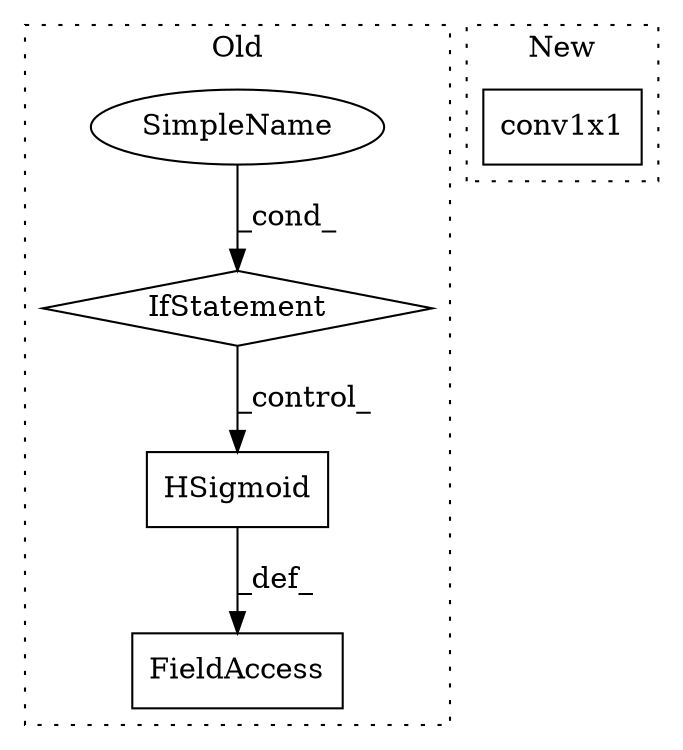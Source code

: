 digraph G {
subgraph cluster0 {
1 [label="IfStatement" a="25" s="8566" l="3" shape="diamond"];
3 [label="HSigmoid" a="32" s="8569" l="10" shape="box"];
4 [label="FieldAccess" a="22" s="8538" l="12" shape="box"];
5 [label="SimpleName" a="42" s="8552" l="14" shape="ellipse"];
label = "Old";
style="dotted";
}
subgraph cluster1 {
2 [label="conv1x1" a="32" s="2881,2913" l="8,1" shape="box"];
label = "New";
style="dotted";
}
1 -> 3 [label="_control_"];
3 -> 4 [label="_def_"];
5 -> 1 [label="_cond_"];
}